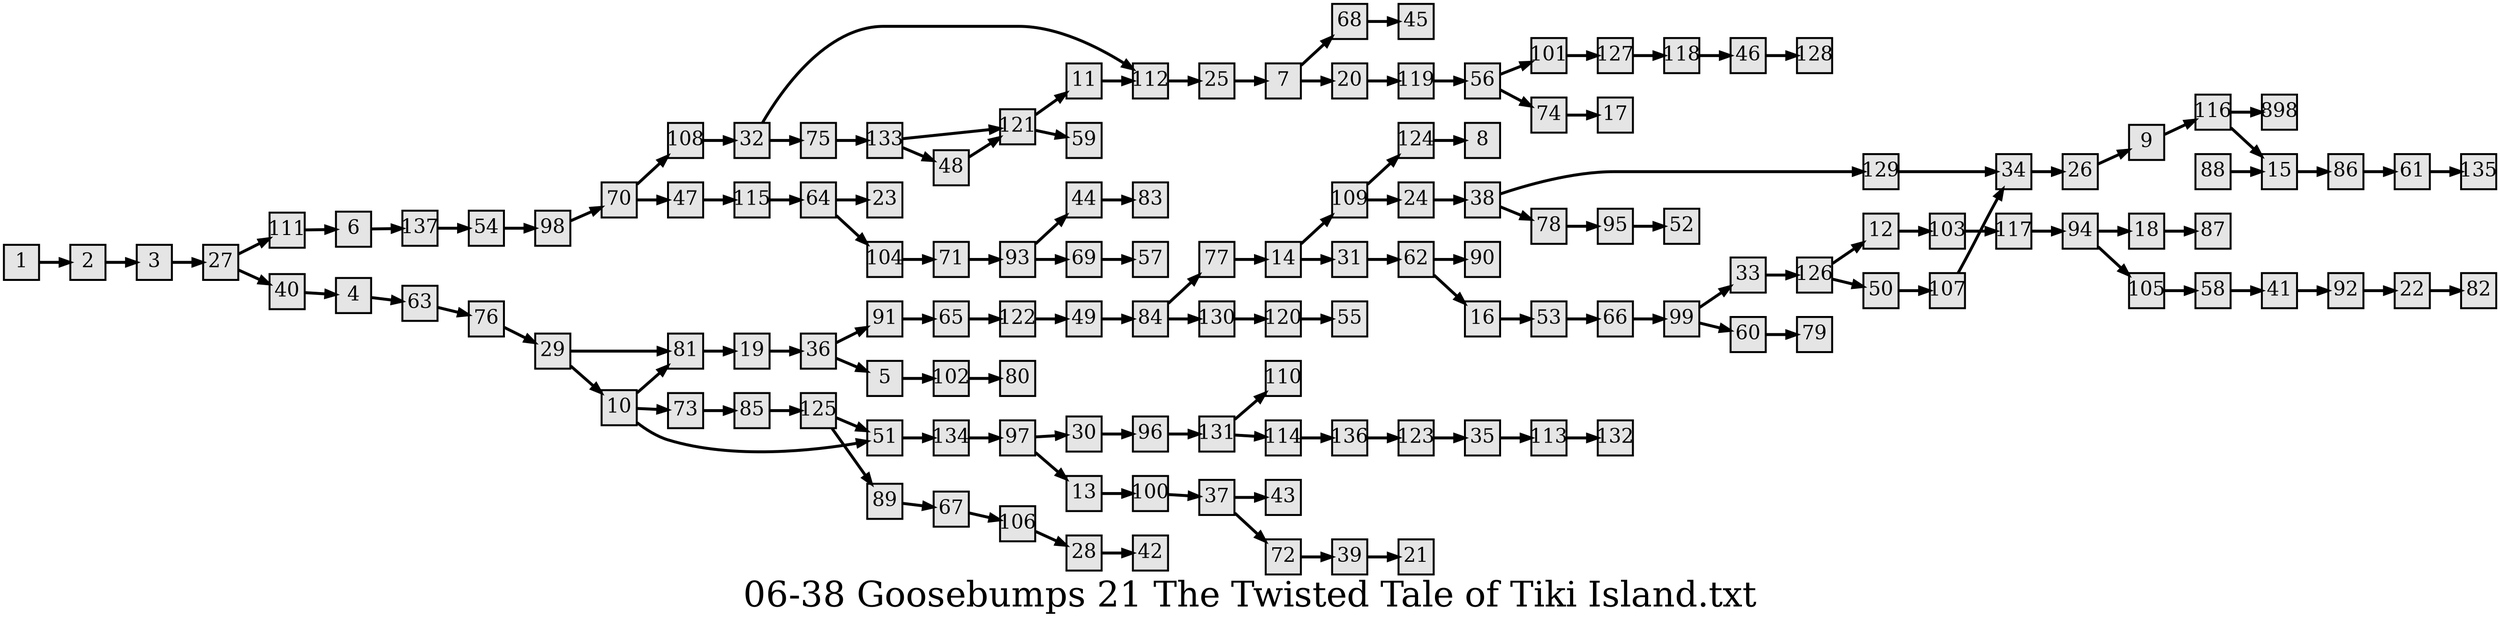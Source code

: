 digraph g{
  graph [ label="06-38 Goosebumps 21 The Twisted Tale of Tiki Island.txt" rankdir=LR, ordering=out, fontsize=36, nodesep="0.35", ranksep="0.45"];
  node  [shape=rect, penwidth=2, fontsize=20, style=filled, fillcolor=grey90, margin="0,0", labelfloat=true, regular=true, fixedsize=true];
  edge  [labelfloat=true, penwidth=3, fontsize=12];

  1 -> 2;
  2 -> 3;
  3 -> 27;
  4 -> 63;
  5 -> 102;
  6 -> 137;
  7 -> 68;
  7 -> 20;
  9 -> 116;
  10 -> 81;
  10 -> 73;
  10 -> 51;
  11 -> 112;
  12 -> 103;
  13 -> 100;
  14 -> 109;
  14 -> 31;
  15 -> 86;
  16 -> 53;
  18 -> 87;
  19 -> 36;
  20 -> 119;
  22 -> 82;
  24 -> 38;
  25 -> 7;
  26 -> 9;
  27 -> 111;
  27 -> 40;
  28 -> 42;
  29 -> 81;
  29 -> 10;
  30 -> 96;
  31 -> 62;
  32 -> 112;
  32 -> 75;
  33 -> 126;
  34 -> 26;
  35 -> 113;
  36 -> 91;
  36 -> 5;
  37 -> 43;
  37 -> 72;
  38 -> 129;
  38 -> 78;
  39 -> 21;
  40 -> 4;
  41 -> 92;
  44 -> 83;
  46 -> 128;
  47 -> 115;
  48 -> 121;
  49 -> 84;
  50 -> 107;
  51 -> 134;
  53 -> 66;
  54 -> 98;
  56 -> 101;
  56 -> 74;
  58 -> 41;
  60 -> 79;
  61 -> 135;
  62 -> 90;
  62 -> 16;
  63 -> 76;
  64 -> 23;
  64 -> 104;
  65 -> 122;
  66 -> 99;
  67 -> 106;
  68 -> 45;
  69 -> 57;
  70 -> 108;
  70 -> 47;
  71 -> 93;
  72 -> 39;
  73 -> 85;
  74 -> 17;
  75 -> 133;
  76 -> 29;
  77 -> 14;
  78 -> 95;
  81 -> 19;
  84 -> 77;
  84 -> 130;
  85 -> 125;
  86 -> 61;
  88 -> 15;
  89 -> 67;
  91 -> 65;
  92 -> 22;
  93 -> 44;
  93 -> 69;
  94 -> 18;
  94 -> 105;
  95 -> 52;
  96 -> 131;
  97 -> 30;
  97 -> 13;
  98 -> 70;
  99 -> 33;
  99 -> 60;
  100 -> 37;
  101 -> 127;
  102 -> 80;
  103 -> 117;
  104 -> 71;
  105 -> 58;
  106 -> 28;
  107 -> 34;
  108 -> 32;
  109 -> 124;
  109 -> 24;
  111 -> 6;
  112 -> 25;
  113 -> 132;
  114 -> 136;
  115 -> 64;
  116 -> 898;
  116 -> 15;
  117 -> 94;
  118 -> 46;
  119 -> 56;
  120 -> 55;
  121 -> 11;
  121 -> 59;
  122 -> 49;
  123 -> 35;
  124 -> 8;
  125 -> 51;
  125 -> 89;
  126 -> 12;
  126 -> 50;
  127 -> 118;
  129 -> 34;
  130 -> 120;
  131 -> 110;
  131 -> 114;
  133 -> 121;
  133 -> 48;
  134 -> 97;
  136 -> 123;
  137 -> 54;
}

